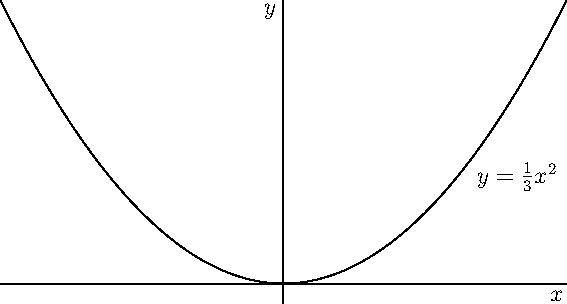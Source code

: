size(10cm);
import graph;
xaxis("$x$");
yaxis("$y$");
real f5(real x) {return (x^2)/3;}
draw(graph(f5,-3,3));
label("$y = \frac{1}{3} x^2$", (2,4/3),SE);
